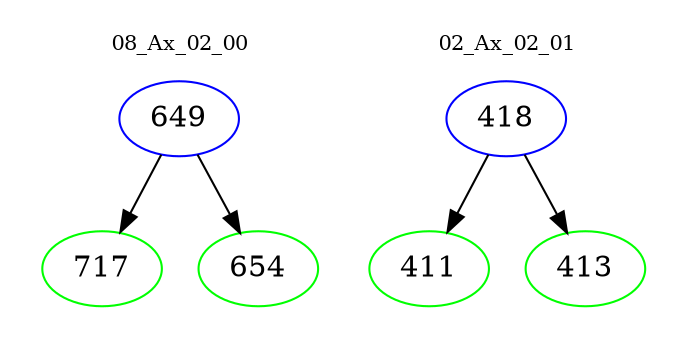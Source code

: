 digraph{
subgraph cluster_0 {
color = white
label = "08_Ax_02_00";
fontsize=10;
T0_649 [label="649", color="blue"]
T0_649 -> T0_717 [color="black"]
T0_717 [label="717", color="green"]
T0_649 -> T0_654 [color="black"]
T0_654 [label="654", color="green"]
}
subgraph cluster_1 {
color = white
label = "02_Ax_02_01";
fontsize=10;
T1_418 [label="418", color="blue"]
T1_418 -> T1_411 [color="black"]
T1_411 [label="411", color="green"]
T1_418 -> T1_413 [color="black"]
T1_413 [label="413", color="green"]
}
}
